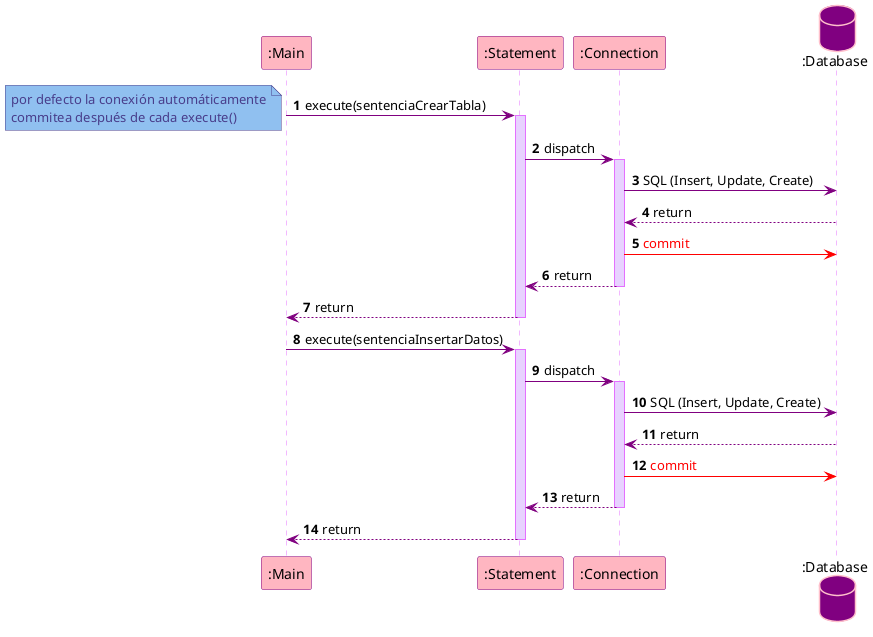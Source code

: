 @startuml
autonumber

skinparam sequence {
    ArrowColor purple
    LifeLineBorderColor #E470FF
    LifeLineBackgroundColor #E8D2FF
}

skinparam participant {
    BorderColor purple
    BackgroundColor lightpink
}

skinparam database {
    BorderColor pink
    BackgroundColor purple
    ArrowColor purple
}

skinparam note {
    BorderColor darkslateblue
    BackgroundColor #90c0f0
    FontColor darkslateblue
}

participant ":Main" as main
participant ":Statement" as statement
participant ":Connection" as connection
database ":Database" as database

main -> statement : execute(sentenciaCrearTabla)
note left
    por defecto la conexión automáticamente
    commitea después de cada execute()
end note
activate statement
statement -> connection : dispatch
activate connection
connection -> database : SQL (Insert, Update, Create)
database --> connection : return
connection -[#red]> database : <font color = red>commit
connection --> statement : return
deactivate connection
statement --> main : return
deactivate statement

main -> statement : execute(sentenciaInsertarDatos)
activate statement
statement -> connection : dispatch
activate connection
connection -> database : SQL (Insert, Update, Create)
database --> connection : return
connection -[#red]> database : <font color = red>commit
connection --> statement : return
deactivate connection
statement --> main : return
deactivate statement


@enduml